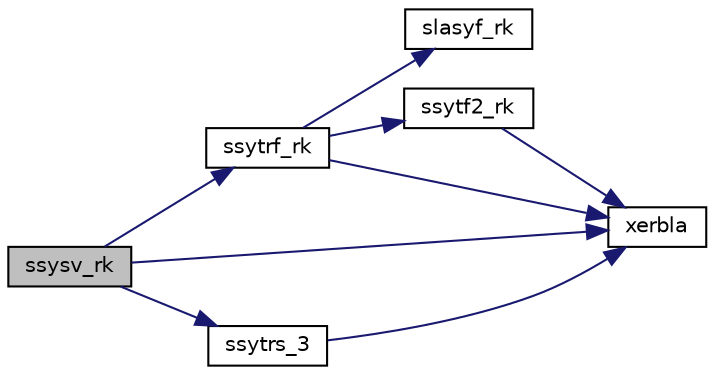 digraph "ssysv_rk"
{
 // LATEX_PDF_SIZE
  edge [fontname="Helvetica",fontsize="10",labelfontname="Helvetica",labelfontsize="10"];
  node [fontname="Helvetica",fontsize="10",shape=record];
  rankdir="LR";
  Node1 [label="ssysv_rk",height=0.2,width=0.4,color="black", fillcolor="grey75", style="filled", fontcolor="black",tooltip="SSYSV_RK computes the solution to system of linear equations A * X = B for SY matrices"];
  Node1 -> Node2 [color="midnightblue",fontsize="10",style="solid",fontname="Helvetica"];
  Node2 [label="ssytrf_rk",height=0.2,width=0.4,color="black", fillcolor="white", style="filled",URL="$ssytrf__rk_8f.html#a0afb5815527e91e5e4f48a2aa4066bcf",tooltip="SSYTRF_RK computes the factorization of a real symmetric indefinite matrix using the bounded Bunch-Ka..."];
  Node2 -> Node3 [color="midnightblue",fontsize="10",style="solid",fontname="Helvetica"];
  Node3 [label="slasyf_rk",height=0.2,width=0.4,color="black", fillcolor="white", style="filled",URL="$slasyf__rk_8f.html#ac5709ebe067f05b1e6083be80d3140ec",tooltip="SLASYF_RK computes a partial factorization of a real symmetric indefinite matrix using bounded Bunch-..."];
  Node2 -> Node4 [color="midnightblue",fontsize="10",style="solid",fontname="Helvetica"];
  Node4 [label="ssytf2_rk",height=0.2,width=0.4,color="black", fillcolor="white", style="filled",URL="$ssytf2__rk_8f.html#a164970f4d77d668dbd51739a900acdda",tooltip="SSYTF2_RK computes the factorization of a real symmetric indefinite matrix using the bounded Bunch-Ka..."];
  Node4 -> Node5 [color="midnightblue",fontsize="10",style="solid",fontname="Helvetica"];
  Node5 [label="xerbla",height=0.2,width=0.4,color="black", fillcolor="white", style="filled",URL="$xerbla_8f.html#a377ee61015baf8dea7770b3a404b1c07",tooltip="XERBLA"];
  Node2 -> Node5 [color="midnightblue",fontsize="10",style="solid",fontname="Helvetica"];
  Node1 -> Node6 [color="midnightblue",fontsize="10",style="solid",fontname="Helvetica"];
  Node6 [label="ssytrs_3",height=0.2,width=0.4,color="black", fillcolor="white", style="filled",URL="$ssytrs__3_8f.html#a33ef97f409544eacf4cdcab5cb062ec6",tooltip="SSYTRS_3"];
  Node6 -> Node5 [color="midnightblue",fontsize="10",style="solid",fontname="Helvetica"];
  Node1 -> Node5 [color="midnightblue",fontsize="10",style="solid",fontname="Helvetica"];
}

